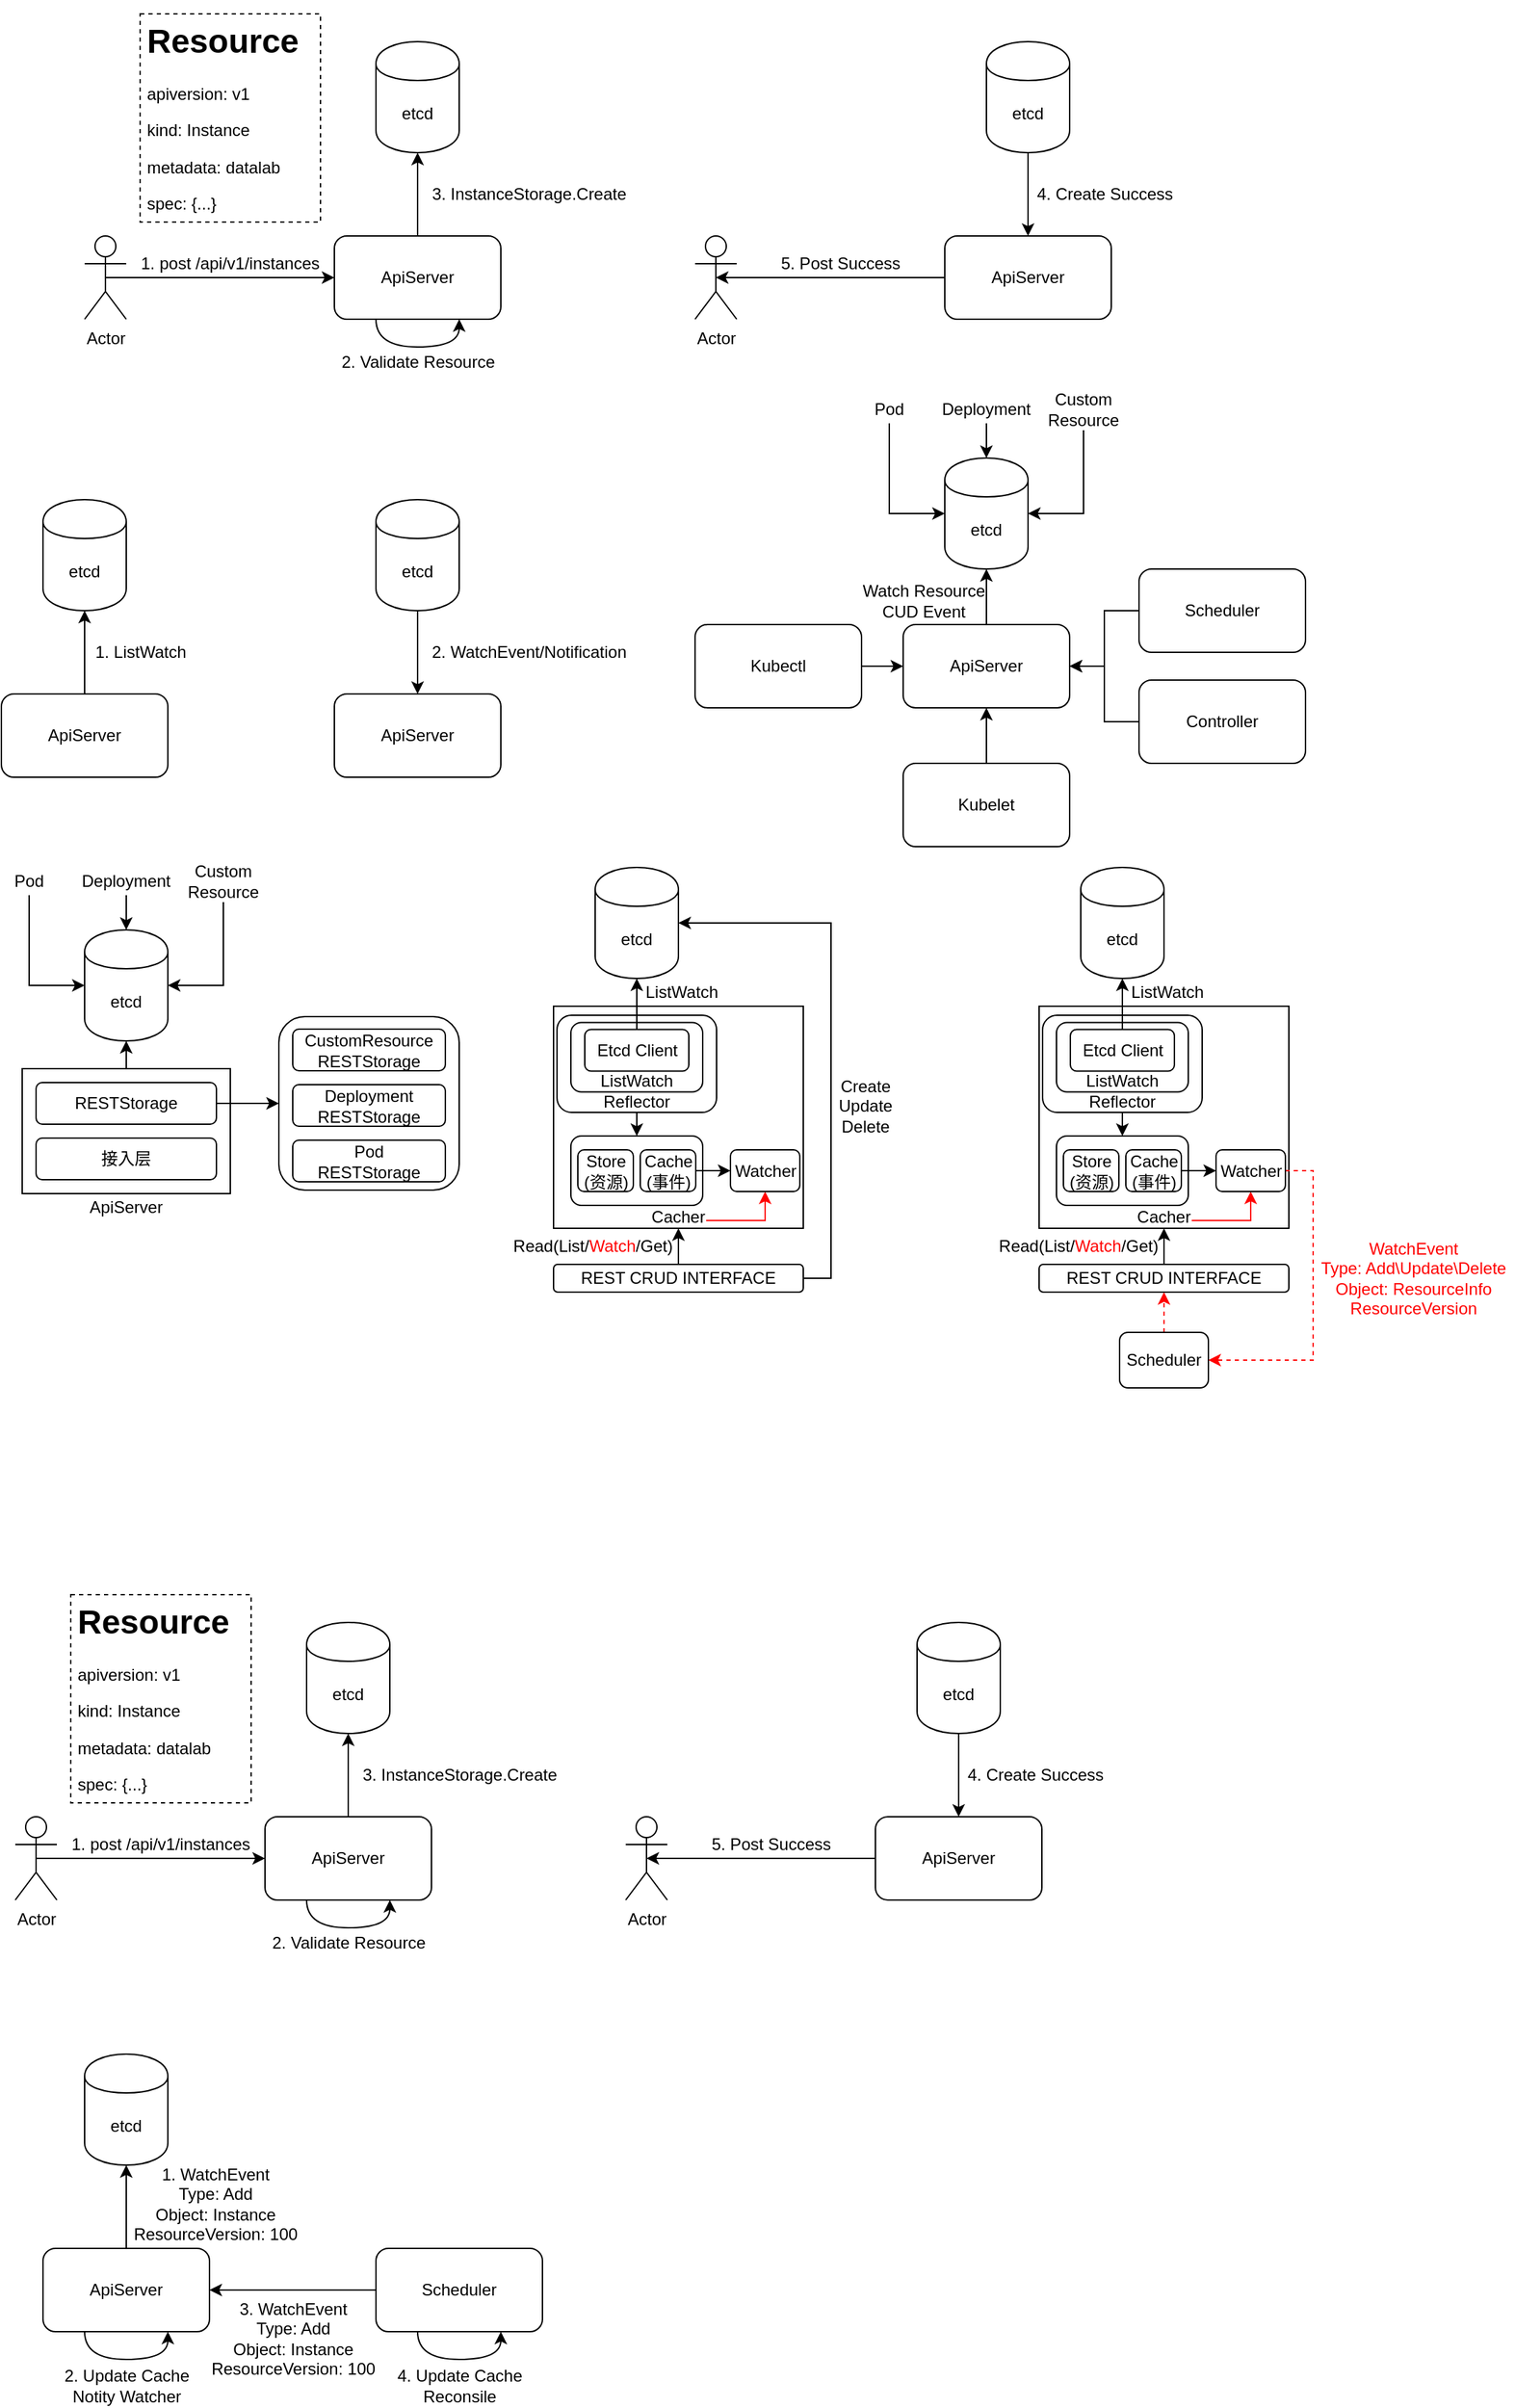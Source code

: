 <mxfile version="12.8.8" type="github">
  <diagram id="9vjQtzVJ7qbeVhoStUTl" name="第 1 页">
    <mxGraphModel dx="788" dy="466" grid="1" gridSize="10" guides="1" tooltips="1" connect="1" arrows="1" fold="1" page="1" pageScale="1" pageWidth="827" pageHeight="1169" math="0" shadow="0">
      <root>
        <mxCell id="0" />
        <mxCell id="1" parent="0" />
        <mxCell id="tA1kky_qQhR9MNmGrfL9-93" value="" style="rounded=1;whiteSpace=wrap;html=1;" vertex="1" parent="1">
          <mxGeometry x="220" y="752.5" width="130" height="125" as="geometry" />
        </mxCell>
        <mxCell id="tA1kky_qQhR9MNmGrfL9-79" style="edgeStyle=orthogonalEdgeStyle;rounded=0;orthogonalLoop=1;jettySize=auto;html=1;exitX=0.5;exitY=0;exitDx=0;exitDy=0;entryX=0.5;entryY=1;entryDx=0;entryDy=0;" edge="1" parent="1" source="tA1kky_qQhR9MNmGrfL9-76">
          <mxGeometry relative="1" as="geometry">
            <mxPoint x="110" y="770" as="targetPoint" />
          </mxGeometry>
        </mxCell>
        <mxCell id="tA1kky_qQhR9MNmGrfL9-76" value="" style="rounded=0;whiteSpace=wrap;html=1;strokeColor=#000000;align=center;" vertex="1" parent="1">
          <mxGeometry x="35" y="790" width="150" height="90" as="geometry" />
        </mxCell>
        <mxCell id="R647riTE8hrRx7rFXN2j-3" style="edgeStyle=orthogonalEdgeStyle;rounded=0;orthogonalLoop=1;jettySize=auto;html=1;exitX=0.5;exitY=0.5;exitDx=0;exitDy=0;exitPerimeter=0;entryX=0;entryY=0.5;entryDx=0;entryDy=0;" parent="1" source="R647riTE8hrRx7rFXN2j-1" target="R647riTE8hrRx7rFXN2j-2" edge="1">
          <mxGeometry relative="1" as="geometry" />
        </mxCell>
        <mxCell id="R647riTE8hrRx7rFXN2j-1" value="Actor" style="shape=umlActor;verticalLabelPosition=bottom;labelBackgroundColor=#ffffff;verticalAlign=top;html=1;outlineConnect=0;" parent="1" vertex="1">
          <mxGeometry x="80" y="190" width="30" height="60" as="geometry" />
        </mxCell>
        <mxCell id="R647riTE8hrRx7rFXN2j-7" style="edgeStyle=orthogonalEdgeStyle;rounded=0;orthogonalLoop=1;jettySize=auto;html=1;exitX=0.5;exitY=0;exitDx=0;exitDy=0;" parent="1" source="R647riTE8hrRx7rFXN2j-2" target="R647riTE8hrRx7rFXN2j-6" edge="1">
          <mxGeometry relative="1" as="geometry" />
        </mxCell>
        <mxCell id="R647riTE8hrRx7rFXN2j-2" value="ApiServer" style="rounded=1;whiteSpace=wrap;html=1;" parent="1" vertex="1">
          <mxGeometry x="260" y="190" width="120" height="60" as="geometry" />
        </mxCell>
        <mxCell id="R647riTE8hrRx7rFXN2j-4" value="&lt;h1&gt;Resource&lt;/h1&gt;&lt;p&gt;apiversion: v1&lt;/p&gt;&lt;p&gt;kind: Instance&lt;/p&gt;&lt;p&gt;metadata: datalab&lt;/p&gt;&lt;p&gt;spec: {...}&lt;/p&gt;" style="text;html=1;spacing=5;spacingTop=-20;whiteSpace=wrap;overflow=hidden;rounded=0;strokeColor=#000000;dashed=1;" parent="1" vertex="1">
          <mxGeometry x="120" y="30" width="130" height="150" as="geometry" />
        </mxCell>
        <mxCell id="R647riTE8hrRx7rFXN2j-5" value="1. post /api/v1/instances" style="text;html=1;strokeColor=none;fillColor=none;align=center;verticalAlign=middle;whiteSpace=wrap;rounded=0;" parent="1" vertex="1">
          <mxGeometry x="100" y="200" width="170" height="20" as="geometry" />
        </mxCell>
        <mxCell id="R647riTE8hrRx7rFXN2j-6" value="etcd" style="shape=cylinder;whiteSpace=wrap;html=1;boundedLbl=1;backgroundOutline=1;" parent="1" vertex="1">
          <mxGeometry x="290" y="50" width="60" height="80" as="geometry" />
        </mxCell>
        <mxCell id="R647riTE8hrRx7rFXN2j-8" value="3. InstanceStorage.Create" style="text;html=1;align=center;verticalAlign=middle;resizable=0;points=[];autosize=1;" parent="1" vertex="1">
          <mxGeometry x="320" y="150" width="160" height="20" as="geometry" />
        </mxCell>
        <mxCell id="R647riTE8hrRx7rFXN2j-10" style="edgeStyle=orthogonalEdgeStyle;curved=1;rounded=0;orthogonalLoop=1;jettySize=auto;html=1;exitX=0.25;exitY=1;exitDx=0;exitDy=0;entryX=0.75;entryY=1;entryDx=0;entryDy=0;" parent="1" source="R647riTE8hrRx7rFXN2j-2" target="R647riTE8hrRx7rFXN2j-2" edge="1">
          <mxGeometry relative="1" as="geometry" />
        </mxCell>
        <mxCell id="R647riTE8hrRx7rFXN2j-11" value="2. Validate Resource" style="text;html=1;align=center;verticalAlign=middle;resizable=0;points=[];autosize=1;" parent="1" vertex="1">
          <mxGeometry x="255" y="271" width="130" height="20" as="geometry" />
        </mxCell>
        <mxCell id="R647riTE8hrRx7rFXN2j-13" value="Actor" style="shape=umlActor;verticalLabelPosition=bottom;labelBackgroundColor=#ffffff;verticalAlign=top;html=1;outlineConnect=0;" parent="1" vertex="1">
          <mxGeometry x="520" y="190" width="30" height="60" as="geometry" />
        </mxCell>
        <mxCell id="R647riTE8hrRx7rFXN2j-24" style="edgeStyle=orthogonalEdgeStyle;curved=1;rounded=0;orthogonalLoop=1;jettySize=auto;html=1;exitX=0;exitY=0.5;exitDx=0;exitDy=0;entryX=0.5;entryY=0.5;entryDx=0;entryDy=0;entryPerimeter=0;" parent="1" source="R647riTE8hrRx7rFXN2j-15" target="R647riTE8hrRx7rFXN2j-13" edge="1">
          <mxGeometry relative="1" as="geometry" />
        </mxCell>
        <mxCell id="R647riTE8hrRx7rFXN2j-15" value="ApiServer" style="rounded=1;whiteSpace=wrap;html=1;" parent="1" vertex="1">
          <mxGeometry x="700" y="190" width="120" height="60" as="geometry" />
        </mxCell>
        <mxCell id="R647riTE8hrRx7rFXN2j-22" style="edgeStyle=orthogonalEdgeStyle;curved=1;rounded=0;orthogonalLoop=1;jettySize=auto;html=1;exitX=0.5;exitY=1;exitDx=0;exitDy=0;" parent="1" source="R647riTE8hrRx7rFXN2j-18" target="R647riTE8hrRx7rFXN2j-15" edge="1">
          <mxGeometry relative="1" as="geometry" />
        </mxCell>
        <mxCell id="R647riTE8hrRx7rFXN2j-18" value="etcd" style="shape=cylinder;whiteSpace=wrap;html=1;boundedLbl=1;backgroundOutline=1;" parent="1" vertex="1">
          <mxGeometry x="730" y="50" width="60" height="80" as="geometry" />
        </mxCell>
        <mxCell id="R647riTE8hrRx7rFXN2j-23" value="4. Create Success" style="text;html=1;align=center;verticalAlign=middle;resizable=0;points=[];autosize=1;" parent="1" vertex="1">
          <mxGeometry x="760" y="150" width="110" height="20" as="geometry" />
        </mxCell>
        <mxCell id="R647riTE8hrRx7rFXN2j-25" value="5. Post Success" style="text;html=1;strokeColor=none;fillColor=none;align=center;verticalAlign=middle;whiteSpace=wrap;rounded=0;" parent="1" vertex="1">
          <mxGeometry x="540" y="200" width="170" height="20" as="geometry" />
        </mxCell>
        <mxCell id="tA1kky_qQhR9MNmGrfL9-27" style="edgeStyle=orthogonalEdgeStyle;rounded=0;orthogonalLoop=1;jettySize=auto;html=1;exitX=0.5;exitY=0;exitDx=0;exitDy=0;" edge="1" source="tA1kky_qQhR9MNmGrfL9-28" target="tA1kky_qQhR9MNmGrfL9-29" parent="1">
          <mxGeometry relative="1" as="geometry" />
        </mxCell>
        <mxCell id="tA1kky_qQhR9MNmGrfL9-28" value="ApiServer" style="rounded=1;whiteSpace=wrap;html=1;" vertex="1" parent="1">
          <mxGeometry x="20" y="520" width="120" height="60" as="geometry" />
        </mxCell>
        <mxCell id="tA1kky_qQhR9MNmGrfL9-29" value="etcd" style="shape=cylinder;whiteSpace=wrap;html=1;boundedLbl=1;backgroundOutline=1;" vertex="1" parent="1">
          <mxGeometry x="50" y="380" width="60" height="80" as="geometry" />
        </mxCell>
        <mxCell id="tA1kky_qQhR9MNmGrfL9-30" value="1. ListWatch" style="text;html=1;align=center;verticalAlign=middle;resizable=0;points=[];autosize=1;" vertex="1" parent="1">
          <mxGeometry x="80" y="480" width="80" height="20" as="geometry" />
        </mxCell>
        <mxCell id="tA1kky_qQhR9MNmGrfL9-32" value="ApiServer" style="rounded=1;whiteSpace=wrap;html=1;" vertex="1" parent="1">
          <mxGeometry x="260" y="520" width="120" height="60" as="geometry" />
        </mxCell>
        <mxCell id="tA1kky_qQhR9MNmGrfL9-35" style="edgeStyle=orthogonalEdgeStyle;rounded=0;orthogonalLoop=1;jettySize=auto;html=1;exitX=0.5;exitY=1;exitDx=0;exitDy=0;" edge="1" parent="1" source="tA1kky_qQhR9MNmGrfL9-33" target="tA1kky_qQhR9MNmGrfL9-32">
          <mxGeometry relative="1" as="geometry" />
        </mxCell>
        <mxCell id="tA1kky_qQhR9MNmGrfL9-33" value="etcd" style="shape=cylinder;whiteSpace=wrap;html=1;boundedLbl=1;backgroundOutline=1;" vertex="1" parent="1">
          <mxGeometry x="290" y="380" width="60" height="80" as="geometry" />
        </mxCell>
        <mxCell id="tA1kky_qQhR9MNmGrfL9-34" value="2. WatchEvent/Notification" style="text;html=1;align=center;verticalAlign=middle;resizable=0;points=[];autosize=1;" vertex="1" parent="1">
          <mxGeometry x="320" y="480" width="160" height="20" as="geometry" />
        </mxCell>
        <mxCell id="tA1kky_qQhR9MNmGrfL9-44" style="edgeStyle=orthogonalEdgeStyle;rounded=0;orthogonalLoop=1;jettySize=auto;html=1;exitX=0.5;exitY=0;exitDx=0;exitDy=0;" edge="1" source="tA1kky_qQhR9MNmGrfL9-45" target="tA1kky_qQhR9MNmGrfL9-46" parent="1">
          <mxGeometry relative="1" as="geometry" />
        </mxCell>
        <mxCell id="tA1kky_qQhR9MNmGrfL9-45" value="ApiServer" style="rounded=1;whiteSpace=wrap;html=1;" vertex="1" parent="1">
          <mxGeometry x="670" y="470" width="120" height="60" as="geometry" />
        </mxCell>
        <mxCell id="tA1kky_qQhR9MNmGrfL9-46" value="etcd" style="shape=cylinder;whiteSpace=wrap;html=1;boundedLbl=1;backgroundOutline=1;" vertex="1" parent="1">
          <mxGeometry x="700" y="350" width="60" height="80" as="geometry" />
        </mxCell>
        <mxCell id="tA1kky_qQhR9MNmGrfL9-54" style="edgeStyle=orthogonalEdgeStyle;rounded=0;orthogonalLoop=1;jettySize=auto;html=1;exitX=0.5;exitY=0;exitDx=0;exitDy=0;entryX=0.5;entryY=1;entryDx=0;entryDy=0;" edge="1" parent="1" source="tA1kky_qQhR9MNmGrfL9-48" target="tA1kky_qQhR9MNmGrfL9-45">
          <mxGeometry relative="1" as="geometry" />
        </mxCell>
        <mxCell id="tA1kky_qQhR9MNmGrfL9-48" value="Kubelet" style="rounded=1;whiteSpace=wrap;html=1;" vertex="1" parent="1">
          <mxGeometry x="670" y="570" width="120" height="60" as="geometry" />
        </mxCell>
        <mxCell id="tA1kky_qQhR9MNmGrfL9-55" style="edgeStyle=orthogonalEdgeStyle;rounded=0;orthogonalLoop=1;jettySize=auto;html=1;exitX=0;exitY=0.5;exitDx=0;exitDy=0;entryX=1;entryY=0.5;entryDx=0;entryDy=0;" edge="1" parent="1" source="tA1kky_qQhR9MNmGrfL9-49" target="tA1kky_qQhR9MNmGrfL9-45">
          <mxGeometry relative="1" as="geometry" />
        </mxCell>
        <mxCell id="tA1kky_qQhR9MNmGrfL9-49" value="Scheduler" style="rounded=1;whiteSpace=wrap;html=1;" vertex="1" parent="1">
          <mxGeometry x="840" y="430" width="120" height="60" as="geometry" />
        </mxCell>
        <mxCell id="tA1kky_qQhR9MNmGrfL9-56" style="edgeStyle=orthogonalEdgeStyle;rounded=0;orthogonalLoop=1;jettySize=auto;html=1;exitX=0;exitY=0.5;exitDx=0;exitDy=0;entryX=1;entryY=0.5;entryDx=0;entryDy=0;" edge="1" parent="1" source="tA1kky_qQhR9MNmGrfL9-50" target="tA1kky_qQhR9MNmGrfL9-45">
          <mxGeometry relative="1" as="geometry" />
        </mxCell>
        <mxCell id="tA1kky_qQhR9MNmGrfL9-50" value="Controller" style="rounded=1;whiteSpace=wrap;html=1;" vertex="1" parent="1">
          <mxGeometry x="840" y="510" width="120" height="60" as="geometry" />
        </mxCell>
        <mxCell id="tA1kky_qQhR9MNmGrfL9-53" style="edgeStyle=orthogonalEdgeStyle;rounded=0;orthogonalLoop=1;jettySize=auto;html=1;exitX=1;exitY=0.5;exitDx=0;exitDy=0;entryX=0;entryY=0.5;entryDx=0;entryDy=0;" edge="1" parent="1" source="tA1kky_qQhR9MNmGrfL9-52" target="tA1kky_qQhR9MNmGrfL9-45">
          <mxGeometry relative="1" as="geometry" />
        </mxCell>
        <mxCell id="tA1kky_qQhR9MNmGrfL9-52" value="Kubectl" style="rounded=1;whiteSpace=wrap;html=1;" vertex="1" parent="1">
          <mxGeometry x="520" y="470" width="120" height="60" as="geometry" />
        </mxCell>
        <mxCell id="tA1kky_qQhR9MNmGrfL9-69" style="edgeStyle=orthogonalEdgeStyle;rounded=0;orthogonalLoop=1;jettySize=auto;html=1;exitX=0.5;exitY=1;exitDx=0;exitDy=0;entryX=0;entryY=0.5;entryDx=0;entryDy=0;" edge="1" parent="1" source="tA1kky_qQhR9MNmGrfL9-66" target="tA1kky_qQhR9MNmGrfL9-46">
          <mxGeometry relative="1" as="geometry" />
        </mxCell>
        <mxCell id="tA1kky_qQhR9MNmGrfL9-66" value="Pod" style="text;html=1;strokeColor=none;fillColor=none;align=center;verticalAlign=middle;whiteSpace=wrap;rounded=0;dashed=1;" vertex="1" parent="1">
          <mxGeometry x="640" y="305" width="40" height="20" as="geometry" />
        </mxCell>
        <mxCell id="tA1kky_qQhR9MNmGrfL9-70" style="edgeStyle=orthogonalEdgeStyle;rounded=0;orthogonalLoop=1;jettySize=auto;html=1;exitX=0.5;exitY=1;exitDx=0;exitDy=0;entryX=0.5;entryY=0;entryDx=0;entryDy=0;" edge="1" parent="1" source="tA1kky_qQhR9MNmGrfL9-67" target="tA1kky_qQhR9MNmGrfL9-46">
          <mxGeometry relative="1" as="geometry">
            <mxPoint x="730" y="335" as="targetPoint" />
          </mxGeometry>
        </mxCell>
        <mxCell id="tA1kky_qQhR9MNmGrfL9-67" value="Deployment" style="text;html=1;strokeColor=none;fillColor=none;align=center;verticalAlign=middle;whiteSpace=wrap;rounded=0;dashed=1;" vertex="1" parent="1">
          <mxGeometry x="710" y="305" width="40" height="20" as="geometry" />
        </mxCell>
        <mxCell id="tA1kky_qQhR9MNmGrfL9-72" style="edgeStyle=orthogonalEdgeStyle;rounded=0;orthogonalLoop=1;jettySize=auto;html=1;exitX=0.5;exitY=1;exitDx=0;exitDy=0;entryX=1;entryY=0.5;entryDx=0;entryDy=0;" edge="1" parent="1" source="tA1kky_qQhR9MNmGrfL9-68" target="tA1kky_qQhR9MNmGrfL9-46">
          <mxGeometry relative="1" as="geometry" />
        </mxCell>
        <mxCell id="tA1kky_qQhR9MNmGrfL9-68" value="Custom Resource" style="text;html=1;strokeColor=none;fillColor=none;align=center;verticalAlign=middle;whiteSpace=wrap;rounded=0;dashed=1;" vertex="1" parent="1">
          <mxGeometry x="780" y="300" width="40" height="30" as="geometry" />
        </mxCell>
        <mxCell id="tA1kky_qQhR9MNmGrfL9-73" value="Watch Resource&lt;br&gt;CUD Event" style="text;html=1;strokeColor=none;fillColor=none;align=center;verticalAlign=middle;whiteSpace=wrap;rounded=0;dashed=1;" vertex="1" parent="1">
          <mxGeometry x="635" y="438" width="100" height="30" as="geometry" />
        </mxCell>
        <mxCell id="tA1kky_qQhR9MNmGrfL9-75" value="接入层" style="rounded=1;whiteSpace=wrap;html=1;" vertex="1" parent="1">
          <mxGeometry x="45" y="840" width="130" height="30" as="geometry" />
        </mxCell>
        <mxCell id="tA1kky_qQhR9MNmGrfL9-80" value="ApiServer" style="text;html=1;strokeColor=none;fillColor=none;align=center;verticalAlign=middle;whiteSpace=wrap;rounded=0;dashed=1;" vertex="1" parent="1">
          <mxGeometry x="90" y="880" width="40" height="20" as="geometry" />
        </mxCell>
        <mxCell id="tA1kky_qQhR9MNmGrfL9-139" style="edgeStyle=none;rounded=0;orthogonalLoop=1;jettySize=auto;html=1;exitX=1;exitY=0.5;exitDx=0;exitDy=0;entryX=0;entryY=0.5;entryDx=0;entryDy=0;endArrow=classic;endFill=1;" edge="1" parent="1" source="tA1kky_qQhR9MNmGrfL9-85" target="tA1kky_qQhR9MNmGrfL9-93">
          <mxGeometry relative="1" as="geometry" />
        </mxCell>
        <mxCell id="tA1kky_qQhR9MNmGrfL9-85" value="RESTStorage" style="rounded=1;whiteSpace=wrap;html=1;" vertex="1" parent="1">
          <mxGeometry x="45" y="800" width="130" height="30" as="geometry" />
        </mxCell>
        <mxCell id="tA1kky_qQhR9MNmGrfL9-86" value="etcd" style="shape=cylinder;whiteSpace=wrap;html=1;boundedLbl=1;backgroundOutline=1;" vertex="1" parent="1">
          <mxGeometry x="80" y="690" width="60" height="80" as="geometry" />
        </mxCell>
        <mxCell id="tA1kky_qQhR9MNmGrfL9-87" style="edgeStyle=orthogonalEdgeStyle;rounded=0;orthogonalLoop=1;jettySize=auto;html=1;exitX=0.5;exitY=1;exitDx=0;exitDy=0;entryX=0;entryY=0.5;entryDx=0;entryDy=0;" edge="1" source="tA1kky_qQhR9MNmGrfL9-88" target="tA1kky_qQhR9MNmGrfL9-86" parent="1">
          <mxGeometry relative="1" as="geometry" />
        </mxCell>
        <mxCell id="tA1kky_qQhR9MNmGrfL9-88" value="Pod" style="text;html=1;strokeColor=none;fillColor=none;align=center;verticalAlign=middle;whiteSpace=wrap;rounded=0;dashed=1;" vertex="1" parent="1">
          <mxGeometry x="20" y="645" width="40" height="20" as="geometry" />
        </mxCell>
        <mxCell id="tA1kky_qQhR9MNmGrfL9-89" style="edgeStyle=orthogonalEdgeStyle;rounded=0;orthogonalLoop=1;jettySize=auto;html=1;exitX=0.5;exitY=1;exitDx=0;exitDy=0;entryX=0.5;entryY=0;entryDx=0;entryDy=0;" edge="1" source="tA1kky_qQhR9MNmGrfL9-90" target="tA1kky_qQhR9MNmGrfL9-86" parent="1">
          <mxGeometry relative="1" as="geometry">
            <mxPoint x="110" y="675" as="targetPoint" />
          </mxGeometry>
        </mxCell>
        <mxCell id="tA1kky_qQhR9MNmGrfL9-90" value="Deployment" style="text;html=1;strokeColor=none;fillColor=none;align=center;verticalAlign=middle;whiteSpace=wrap;rounded=0;dashed=1;" vertex="1" parent="1">
          <mxGeometry x="90" y="645" width="40" height="20" as="geometry" />
        </mxCell>
        <mxCell id="tA1kky_qQhR9MNmGrfL9-91" style="edgeStyle=orthogonalEdgeStyle;rounded=0;orthogonalLoop=1;jettySize=auto;html=1;exitX=0.5;exitY=1;exitDx=0;exitDy=0;entryX=1;entryY=0.5;entryDx=0;entryDy=0;" edge="1" source="tA1kky_qQhR9MNmGrfL9-92" target="tA1kky_qQhR9MNmGrfL9-86" parent="1">
          <mxGeometry relative="1" as="geometry" />
        </mxCell>
        <mxCell id="tA1kky_qQhR9MNmGrfL9-92" value="Custom Resource" style="text;html=1;strokeColor=none;fillColor=none;align=center;verticalAlign=middle;whiteSpace=wrap;rounded=0;dashed=1;" vertex="1" parent="1">
          <mxGeometry x="160" y="640" width="40" height="30" as="geometry" />
        </mxCell>
        <mxCell id="tA1kky_qQhR9MNmGrfL9-94" value="Pod&lt;br&gt;RESTStorage" style="rounded=1;whiteSpace=wrap;html=1;" vertex="1" parent="1">
          <mxGeometry x="230" y="841.5" width="110" height="30" as="geometry" />
        </mxCell>
        <mxCell id="tA1kky_qQhR9MNmGrfL9-95" value="Deployment&lt;br&gt;RESTStorage" style="rounded=1;whiteSpace=wrap;html=1;" vertex="1" parent="1">
          <mxGeometry x="230" y="801.5" width="110" height="30" as="geometry" />
        </mxCell>
        <mxCell id="tA1kky_qQhR9MNmGrfL9-96" value="CustomResource&lt;br&gt;RESTStorage" style="rounded=1;whiteSpace=wrap;html=1;" vertex="1" parent="1">
          <mxGeometry x="230" y="761.5" width="110" height="30" as="geometry" />
        </mxCell>
        <mxCell id="tA1kky_qQhR9MNmGrfL9-108" value="" style="rounded=0;whiteSpace=wrap;html=1;strokeColor=#000000;align=center;" vertex="1" parent="1">
          <mxGeometry x="418" y="745" width="180" height="160" as="geometry" />
        </mxCell>
        <mxCell id="tA1kky_qQhR9MNmGrfL9-145" style="edgeStyle=orthogonalEdgeStyle;rounded=0;orthogonalLoop=1;jettySize=auto;html=1;exitX=1;exitY=0.75;exitDx=0;exitDy=0;entryX=0.5;entryY=1;entryDx=0;entryDy=0;endArrow=classic;endFill=1;strokeColor=#FF0000;" edge="1" parent="1" source="tA1kky_qQhR9MNmGrfL9-127" target="tA1kky_qQhR9MNmGrfL9-107">
          <mxGeometry relative="1" as="geometry" />
        </mxCell>
        <mxCell id="tA1kky_qQhR9MNmGrfL9-127" value="Cacher" style="text;html=1;strokeColor=none;fillColor=none;align=center;verticalAlign=middle;whiteSpace=wrap;rounded=0;" vertex="1" parent="1">
          <mxGeometry x="488" y="892.25" width="40" height="9.5" as="geometry" />
        </mxCell>
        <mxCell id="tA1kky_qQhR9MNmGrfL9-136" style="edgeStyle=none;rounded=0;orthogonalLoop=1;jettySize=auto;html=1;exitX=0.5;exitY=0;exitDx=0;exitDy=0;entryX=0.5;entryY=1;entryDx=0;entryDy=0;endArrow=classic;endFill=1;" edge="1" parent="1" source="tA1kky_qQhR9MNmGrfL9-130" target="tA1kky_qQhR9MNmGrfL9-108">
          <mxGeometry relative="1" as="geometry" />
        </mxCell>
        <mxCell id="tA1kky_qQhR9MNmGrfL9-141" style="edgeStyle=orthogonalEdgeStyle;rounded=0;orthogonalLoop=1;jettySize=auto;html=1;exitX=1;exitY=0.5;exitDx=0;exitDy=0;entryX=1;entryY=0.5;entryDx=0;entryDy=0;endArrow=classic;endFill=1;" edge="1" parent="1" source="tA1kky_qQhR9MNmGrfL9-130" target="tA1kky_qQhR9MNmGrfL9-137">
          <mxGeometry relative="1" as="geometry" />
        </mxCell>
        <mxCell id="tA1kky_qQhR9MNmGrfL9-130" value="REST CRUD INTERFACE" style="rounded=1;whiteSpace=wrap;html=1;" vertex="1" parent="1">
          <mxGeometry x="418" y="931" width="180" height="20" as="geometry" />
        </mxCell>
        <mxCell id="tA1kky_qQhR9MNmGrfL9-120" value="" style="rounded=1;whiteSpace=wrap;html=1;" vertex="1" parent="1">
          <mxGeometry x="420.5" y="751.5" width="115" height="70" as="geometry" />
        </mxCell>
        <mxCell id="tA1kky_qQhR9MNmGrfL9-116" value="" style="rounded=1;whiteSpace=wrap;html=1;" vertex="1" parent="1">
          <mxGeometry x="430.5" y="756.75" width="95" height="50" as="geometry" />
        </mxCell>
        <mxCell id="tA1kky_qQhR9MNmGrfL9-104" value="" style="rounded=1;whiteSpace=wrap;html=1;strokeColor=#000000;align=center;" vertex="1" parent="1">
          <mxGeometry x="430.5" y="838.5" width="95" height="50" as="geometry" />
        </mxCell>
        <mxCell id="tA1kky_qQhR9MNmGrfL9-124" style="rounded=0;orthogonalLoop=1;jettySize=auto;html=1;exitX=0.5;exitY=1;exitDx=0;exitDy=0;entryX=0.5;entryY=0;entryDx=0;entryDy=0;endArrow=classic;endFill=1;" edge="1" parent="1" source="tA1kky_qQhR9MNmGrfL9-120" target="tA1kky_qQhR9MNmGrfL9-104">
          <mxGeometry relative="1" as="geometry" />
        </mxCell>
        <mxCell id="tA1kky_qQhR9MNmGrfL9-106" value="" style="group" vertex="1" connectable="0" parent="1">
          <mxGeometry x="435.5" y="848.5" width="85" height="30" as="geometry" />
        </mxCell>
        <mxCell id="tA1kky_qQhR9MNmGrfL9-102" value="Cache&lt;br&gt;(事件)" style="rounded=1;whiteSpace=wrap;html=1;" vertex="1" parent="tA1kky_qQhR9MNmGrfL9-106">
          <mxGeometry x="45" width="40" height="30" as="geometry" />
        </mxCell>
        <mxCell id="tA1kky_qQhR9MNmGrfL9-103" value="Store&lt;br&gt;(资源)" style="rounded=1;whiteSpace=wrap;html=1;" vertex="1" parent="tA1kky_qQhR9MNmGrfL9-106">
          <mxGeometry width="40" height="30" as="geometry" />
        </mxCell>
        <mxCell id="tA1kky_qQhR9MNmGrfL9-107" value="Watcher" style="rounded=1;whiteSpace=wrap;html=1;" vertex="1" parent="1">
          <mxGeometry x="545.5" y="848.5" width="50" height="30" as="geometry" />
        </mxCell>
        <mxCell id="tA1kky_qQhR9MNmGrfL9-114" style="edgeStyle=none;rounded=0;orthogonalLoop=1;jettySize=auto;html=1;exitX=1;exitY=0.5;exitDx=0;exitDy=0;entryX=0;entryY=0.5;entryDx=0;entryDy=0;endArrow=classic;endFill=1;" edge="1" parent="1" source="tA1kky_qQhR9MNmGrfL9-102" target="tA1kky_qQhR9MNmGrfL9-107">
          <mxGeometry relative="1" as="geometry" />
        </mxCell>
        <mxCell id="tA1kky_qQhR9MNmGrfL9-138" style="edgeStyle=none;rounded=0;orthogonalLoop=1;jettySize=auto;html=1;exitX=0.5;exitY=0;exitDx=0;exitDy=0;entryX=0.5;entryY=1;entryDx=0;entryDy=0;endArrow=classic;endFill=1;" edge="1" parent="1" source="tA1kky_qQhR9MNmGrfL9-115" target="tA1kky_qQhR9MNmGrfL9-137">
          <mxGeometry relative="1" as="geometry" />
        </mxCell>
        <mxCell id="tA1kky_qQhR9MNmGrfL9-115" value="Etcd Client" style="rounded=1;whiteSpace=wrap;html=1;" vertex="1" parent="1">
          <mxGeometry x="440.5" y="761.75" width="75" height="30" as="geometry" />
        </mxCell>
        <mxCell id="tA1kky_qQhR9MNmGrfL9-119" value="ListWatch" style="text;html=1;strokeColor=none;fillColor=none;align=center;verticalAlign=middle;whiteSpace=wrap;rounded=0;" vertex="1" parent="1">
          <mxGeometry x="443" y="793.75" width="70" height="10" as="geometry" />
        </mxCell>
        <mxCell id="tA1kky_qQhR9MNmGrfL9-121" value="Reflector" style="text;html=1;strokeColor=none;fillColor=none;align=center;verticalAlign=middle;whiteSpace=wrap;rounded=0;" vertex="1" parent="1">
          <mxGeometry x="443" y="808.75" width="70" height="10" as="geometry" />
        </mxCell>
        <mxCell id="tA1kky_qQhR9MNmGrfL9-137" value="etcd" style="shape=cylinder;whiteSpace=wrap;html=1;boundedLbl=1;backgroundOutline=1;" vertex="1" parent="1">
          <mxGeometry x="448" y="645" width="60" height="80" as="geometry" />
        </mxCell>
        <mxCell id="tA1kky_qQhR9MNmGrfL9-140" value="Read(List/&lt;font color=&quot;#ff0000&quot;&gt;Watch&lt;/font&gt;/Get)" style="text;html=1;strokeColor=none;fillColor=none;align=center;verticalAlign=middle;whiteSpace=wrap;rounded=0;" vertex="1" parent="1">
          <mxGeometry x="385" y="908" width="122.5" height="20" as="geometry" />
        </mxCell>
        <mxCell id="tA1kky_qQhR9MNmGrfL9-142" value="Create&lt;br&gt;Update&lt;br&gt;Delete" style="text;html=1;strokeColor=none;fillColor=none;align=center;verticalAlign=middle;whiteSpace=wrap;rounded=0;" vertex="1" parent="1">
          <mxGeometry x="618" y="791.75" width="50" height="50" as="geometry" />
        </mxCell>
        <mxCell id="tA1kky_qQhR9MNmGrfL9-143" value="ListWatch" style="text;html=1;strokeColor=none;fillColor=none;align=center;verticalAlign=middle;whiteSpace=wrap;rounded=0;" vertex="1" parent="1">
          <mxGeometry x="479" y="725" width="62.5" height="20" as="geometry" />
        </mxCell>
        <mxCell id="tA1kky_qQhR9MNmGrfL9-147" value="" style="rounded=0;whiteSpace=wrap;html=1;strokeColor=#000000;align=center;" vertex="1" parent="1">
          <mxGeometry x="768" y="745" width="180" height="160" as="geometry" />
        </mxCell>
        <mxCell id="tA1kky_qQhR9MNmGrfL9-148" style="edgeStyle=orthogonalEdgeStyle;rounded=0;orthogonalLoop=1;jettySize=auto;html=1;exitX=1;exitY=0.75;exitDx=0;exitDy=0;entryX=0.5;entryY=1;entryDx=0;entryDy=0;endArrow=classic;endFill=1;strokeColor=#FF0000;" edge="1" source="tA1kky_qQhR9MNmGrfL9-149" target="tA1kky_qQhR9MNmGrfL9-160" parent="1">
          <mxGeometry relative="1" as="geometry" />
        </mxCell>
        <mxCell id="tA1kky_qQhR9MNmGrfL9-149" value="Cacher" style="text;html=1;strokeColor=none;fillColor=none;align=center;verticalAlign=middle;whiteSpace=wrap;rounded=0;" vertex="1" parent="1">
          <mxGeometry x="838" y="892.25" width="40" height="9.5" as="geometry" />
        </mxCell>
        <mxCell id="tA1kky_qQhR9MNmGrfL9-150" style="edgeStyle=none;rounded=0;orthogonalLoop=1;jettySize=auto;html=1;exitX=0.5;exitY=0;exitDx=0;exitDy=0;entryX=0.5;entryY=1;entryDx=0;entryDy=0;endArrow=classic;endFill=1;" edge="1" source="tA1kky_qQhR9MNmGrfL9-152" target="tA1kky_qQhR9MNmGrfL9-147" parent="1">
          <mxGeometry relative="1" as="geometry" />
        </mxCell>
        <mxCell id="tA1kky_qQhR9MNmGrfL9-152" value="REST CRUD INTERFACE" style="rounded=1;whiteSpace=wrap;html=1;" vertex="1" parent="1">
          <mxGeometry x="768" y="931" width="180" height="20" as="geometry" />
        </mxCell>
        <mxCell id="tA1kky_qQhR9MNmGrfL9-153" value="" style="rounded=1;whiteSpace=wrap;html=1;" vertex="1" parent="1">
          <mxGeometry x="770.5" y="751.5" width="115" height="70" as="geometry" />
        </mxCell>
        <mxCell id="tA1kky_qQhR9MNmGrfL9-154" value="" style="rounded=1;whiteSpace=wrap;html=1;" vertex="1" parent="1">
          <mxGeometry x="780.5" y="756.75" width="95" height="50" as="geometry" />
        </mxCell>
        <mxCell id="tA1kky_qQhR9MNmGrfL9-155" value="" style="rounded=1;whiteSpace=wrap;html=1;strokeColor=#000000;align=center;" vertex="1" parent="1">
          <mxGeometry x="780.5" y="838.5" width="95" height="50" as="geometry" />
        </mxCell>
        <mxCell id="tA1kky_qQhR9MNmGrfL9-156" style="rounded=0;orthogonalLoop=1;jettySize=auto;html=1;exitX=0.5;exitY=1;exitDx=0;exitDy=0;entryX=0.5;entryY=0;entryDx=0;entryDy=0;endArrow=classic;endFill=1;" edge="1" source="tA1kky_qQhR9MNmGrfL9-153" target="tA1kky_qQhR9MNmGrfL9-155" parent="1">
          <mxGeometry relative="1" as="geometry" />
        </mxCell>
        <mxCell id="tA1kky_qQhR9MNmGrfL9-157" value="" style="group" vertex="1" connectable="0" parent="1">
          <mxGeometry x="785.5" y="848.5" width="85" height="30" as="geometry" />
        </mxCell>
        <mxCell id="tA1kky_qQhR9MNmGrfL9-158" value="Cache&lt;br&gt;(事件)" style="rounded=1;whiteSpace=wrap;html=1;" vertex="1" parent="tA1kky_qQhR9MNmGrfL9-157">
          <mxGeometry x="45" width="40" height="30" as="geometry" />
        </mxCell>
        <mxCell id="tA1kky_qQhR9MNmGrfL9-159" value="Store&lt;br&gt;(资源)" style="rounded=1;whiteSpace=wrap;html=1;" vertex="1" parent="tA1kky_qQhR9MNmGrfL9-157">
          <mxGeometry width="40" height="30" as="geometry" />
        </mxCell>
        <mxCell id="tA1kky_qQhR9MNmGrfL9-173" style="edgeStyle=orthogonalEdgeStyle;rounded=0;orthogonalLoop=1;jettySize=auto;html=1;exitX=1;exitY=0.5;exitDx=0;exitDy=0;entryX=1;entryY=0.5;entryDx=0;entryDy=0;dashed=1;endArrow=classic;endFill=1;strokeColor=#FF0000;" edge="1" parent="1" source="tA1kky_qQhR9MNmGrfL9-160" target="tA1kky_qQhR9MNmGrfL9-171">
          <mxGeometry relative="1" as="geometry" />
        </mxCell>
        <mxCell id="tA1kky_qQhR9MNmGrfL9-160" value="Watcher" style="rounded=1;whiteSpace=wrap;html=1;" vertex="1" parent="1">
          <mxGeometry x="895.5" y="848.5" width="50" height="30" as="geometry" />
        </mxCell>
        <mxCell id="tA1kky_qQhR9MNmGrfL9-161" style="edgeStyle=none;rounded=0;orthogonalLoop=1;jettySize=auto;html=1;exitX=1;exitY=0.5;exitDx=0;exitDy=0;entryX=0;entryY=0.5;entryDx=0;entryDy=0;endArrow=classic;endFill=1;" edge="1" source="tA1kky_qQhR9MNmGrfL9-158" target="tA1kky_qQhR9MNmGrfL9-160" parent="1">
          <mxGeometry relative="1" as="geometry" />
        </mxCell>
        <mxCell id="tA1kky_qQhR9MNmGrfL9-162" style="edgeStyle=none;rounded=0;orthogonalLoop=1;jettySize=auto;html=1;exitX=0.5;exitY=0;exitDx=0;exitDy=0;entryX=0.5;entryY=1;entryDx=0;entryDy=0;endArrow=classic;endFill=1;" edge="1" source="tA1kky_qQhR9MNmGrfL9-163" target="tA1kky_qQhR9MNmGrfL9-166" parent="1">
          <mxGeometry relative="1" as="geometry" />
        </mxCell>
        <mxCell id="tA1kky_qQhR9MNmGrfL9-163" value="Etcd Client" style="rounded=1;whiteSpace=wrap;html=1;" vertex="1" parent="1">
          <mxGeometry x="790.5" y="761.75" width="75" height="30" as="geometry" />
        </mxCell>
        <mxCell id="tA1kky_qQhR9MNmGrfL9-164" value="ListWatch" style="text;html=1;strokeColor=none;fillColor=none;align=center;verticalAlign=middle;whiteSpace=wrap;rounded=0;" vertex="1" parent="1">
          <mxGeometry x="793" y="793.75" width="70" height="10" as="geometry" />
        </mxCell>
        <mxCell id="tA1kky_qQhR9MNmGrfL9-165" value="Reflector" style="text;html=1;strokeColor=none;fillColor=none;align=center;verticalAlign=middle;whiteSpace=wrap;rounded=0;" vertex="1" parent="1">
          <mxGeometry x="793" y="808.75" width="70" height="10" as="geometry" />
        </mxCell>
        <mxCell id="tA1kky_qQhR9MNmGrfL9-166" value="etcd" style="shape=cylinder;whiteSpace=wrap;html=1;boundedLbl=1;backgroundOutline=1;" vertex="1" parent="1">
          <mxGeometry x="798" y="645" width="60" height="80" as="geometry" />
        </mxCell>
        <mxCell id="tA1kky_qQhR9MNmGrfL9-167" value="Read(List/&lt;font color=&quot;#ff0000&quot;&gt;Watch&lt;/font&gt;/Get)" style="text;html=1;strokeColor=none;fillColor=none;align=center;verticalAlign=middle;whiteSpace=wrap;rounded=0;" vertex="1" parent="1">
          <mxGeometry x="735" y="908" width="122.5" height="20" as="geometry" />
        </mxCell>
        <mxCell id="tA1kky_qQhR9MNmGrfL9-169" value="ListWatch" style="text;html=1;strokeColor=none;fillColor=none;align=center;verticalAlign=middle;whiteSpace=wrap;rounded=0;" vertex="1" parent="1">
          <mxGeometry x="829" y="725" width="62.5" height="20" as="geometry" />
        </mxCell>
        <mxCell id="tA1kky_qQhR9MNmGrfL9-172" style="edgeStyle=orthogonalEdgeStyle;rounded=0;orthogonalLoop=1;jettySize=auto;html=1;exitX=0.5;exitY=0;exitDx=0;exitDy=0;entryX=0.5;entryY=1;entryDx=0;entryDy=0;endArrow=classic;endFill=1;strokeColor=#FF0000;dashed=1;" edge="1" parent="1" source="tA1kky_qQhR9MNmGrfL9-171" target="tA1kky_qQhR9MNmGrfL9-152">
          <mxGeometry relative="1" as="geometry" />
        </mxCell>
        <mxCell id="tA1kky_qQhR9MNmGrfL9-171" value="Scheduler" style="rounded=1;whiteSpace=wrap;html=1;" vertex="1" parent="1">
          <mxGeometry x="826" y="980" width="64" height="40" as="geometry" />
        </mxCell>
        <mxCell id="tA1kky_qQhR9MNmGrfL9-174" value="WatchEvent&lt;br&gt;Type: Add\Update\Delete&lt;br&gt;Object: ResourceInfo&lt;br&gt;ResourceVersion" style="text;html=1;strokeColor=none;fillColor=none;align=center;verticalAlign=middle;whiteSpace=wrap;rounded=0;fontColor=#FF0000;" vertex="1" parent="1">
          <mxGeometry x="966" y="907" width="144" height="68" as="geometry" />
        </mxCell>
        <mxCell id="tA1kky_qQhR9MNmGrfL9-175" style="edgeStyle=orthogonalEdgeStyle;rounded=0;orthogonalLoop=1;jettySize=auto;html=1;exitX=0.5;exitY=0.5;exitDx=0;exitDy=0;exitPerimeter=0;entryX=0;entryY=0.5;entryDx=0;entryDy=0;" edge="1" source="tA1kky_qQhR9MNmGrfL9-176" target="tA1kky_qQhR9MNmGrfL9-178" parent="1">
          <mxGeometry relative="1" as="geometry" />
        </mxCell>
        <mxCell id="tA1kky_qQhR9MNmGrfL9-176" value="Actor" style="shape=umlActor;verticalLabelPosition=bottom;labelBackgroundColor=#ffffff;verticalAlign=top;html=1;outlineConnect=0;" vertex="1" parent="1">
          <mxGeometry x="30" y="1329" width="30" height="60" as="geometry" />
        </mxCell>
        <mxCell id="tA1kky_qQhR9MNmGrfL9-177" style="edgeStyle=orthogonalEdgeStyle;rounded=0;orthogonalLoop=1;jettySize=auto;html=1;exitX=0.5;exitY=0;exitDx=0;exitDy=0;" edge="1" source="tA1kky_qQhR9MNmGrfL9-178" target="tA1kky_qQhR9MNmGrfL9-181" parent="1">
          <mxGeometry relative="1" as="geometry" />
        </mxCell>
        <mxCell id="tA1kky_qQhR9MNmGrfL9-178" value="ApiServer" style="rounded=1;whiteSpace=wrap;html=1;" vertex="1" parent="1">
          <mxGeometry x="210" y="1329" width="120" height="60" as="geometry" />
        </mxCell>
        <mxCell id="tA1kky_qQhR9MNmGrfL9-179" value="&lt;h1&gt;Resource&lt;/h1&gt;&lt;p&gt;apiversion: v1&lt;/p&gt;&lt;p&gt;kind: Instance&lt;/p&gt;&lt;p&gt;metadata: datalab&lt;/p&gt;&lt;p&gt;spec: {...}&lt;/p&gt;" style="text;html=1;spacing=5;spacingTop=-20;whiteSpace=wrap;overflow=hidden;rounded=0;strokeColor=#000000;dashed=1;" vertex="1" parent="1">
          <mxGeometry x="70" y="1169" width="130" height="150" as="geometry" />
        </mxCell>
        <mxCell id="tA1kky_qQhR9MNmGrfL9-180" value="1. post /api/v1/instances" style="text;html=1;strokeColor=none;fillColor=none;align=center;verticalAlign=middle;whiteSpace=wrap;rounded=0;" vertex="1" parent="1">
          <mxGeometry x="50" y="1339" width="170" height="20" as="geometry" />
        </mxCell>
        <mxCell id="tA1kky_qQhR9MNmGrfL9-181" value="etcd" style="shape=cylinder;whiteSpace=wrap;html=1;boundedLbl=1;backgroundOutline=1;" vertex="1" parent="1">
          <mxGeometry x="240" y="1189" width="60" height="80" as="geometry" />
        </mxCell>
        <mxCell id="tA1kky_qQhR9MNmGrfL9-182" value="3. InstanceStorage.Create" style="text;html=1;align=center;verticalAlign=middle;resizable=0;points=[];autosize=1;" vertex="1" parent="1">
          <mxGeometry x="270" y="1289" width="160" height="20" as="geometry" />
        </mxCell>
        <mxCell id="tA1kky_qQhR9MNmGrfL9-183" style="edgeStyle=orthogonalEdgeStyle;curved=1;rounded=0;orthogonalLoop=1;jettySize=auto;html=1;exitX=0.25;exitY=1;exitDx=0;exitDy=0;entryX=0.75;entryY=1;entryDx=0;entryDy=0;" edge="1" source="tA1kky_qQhR9MNmGrfL9-178" target="tA1kky_qQhR9MNmGrfL9-178" parent="1">
          <mxGeometry relative="1" as="geometry" />
        </mxCell>
        <mxCell id="tA1kky_qQhR9MNmGrfL9-184" value="2. Validate Resource" style="text;html=1;align=center;verticalAlign=middle;resizable=0;points=[];autosize=1;" vertex="1" parent="1">
          <mxGeometry x="205" y="1410" width="130" height="20" as="geometry" />
        </mxCell>
        <mxCell id="tA1kky_qQhR9MNmGrfL9-185" value="Actor" style="shape=umlActor;verticalLabelPosition=bottom;labelBackgroundColor=#ffffff;verticalAlign=top;html=1;outlineConnect=0;" vertex="1" parent="1">
          <mxGeometry x="470" y="1329" width="30" height="60" as="geometry" />
        </mxCell>
        <mxCell id="tA1kky_qQhR9MNmGrfL9-186" style="edgeStyle=orthogonalEdgeStyle;curved=1;rounded=0;orthogonalLoop=1;jettySize=auto;html=1;exitX=0;exitY=0.5;exitDx=0;exitDy=0;entryX=0.5;entryY=0.5;entryDx=0;entryDy=0;entryPerimeter=0;" edge="1" source="tA1kky_qQhR9MNmGrfL9-187" target="tA1kky_qQhR9MNmGrfL9-185" parent="1">
          <mxGeometry relative="1" as="geometry" />
        </mxCell>
        <mxCell id="tA1kky_qQhR9MNmGrfL9-187" value="ApiServer" style="rounded=1;whiteSpace=wrap;html=1;" vertex="1" parent="1">
          <mxGeometry x="650" y="1329" width="120" height="60" as="geometry" />
        </mxCell>
        <mxCell id="tA1kky_qQhR9MNmGrfL9-188" style="edgeStyle=orthogonalEdgeStyle;curved=1;rounded=0;orthogonalLoop=1;jettySize=auto;html=1;exitX=0.5;exitY=1;exitDx=0;exitDy=0;" edge="1" source="tA1kky_qQhR9MNmGrfL9-189" target="tA1kky_qQhR9MNmGrfL9-187" parent="1">
          <mxGeometry relative="1" as="geometry" />
        </mxCell>
        <mxCell id="tA1kky_qQhR9MNmGrfL9-189" value="etcd" style="shape=cylinder;whiteSpace=wrap;html=1;boundedLbl=1;backgroundOutline=1;" vertex="1" parent="1">
          <mxGeometry x="680" y="1189" width="60" height="80" as="geometry" />
        </mxCell>
        <mxCell id="tA1kky_qQhR9MNmGrfL9-190" value="4. Create Success" style="text;html=1;align=center;verticalAlign=middle;resizable=0;points=[];autosize=1;" vertex="1" parent="1">
          <mxGeometry x="710" y="1289" width="110" height="20" as="geometry" />
        </mxCell>
        <mxCell id="tA1kky_qQhR9MNmGrfL9-191" value="5. Post Success" style="text;html=1;strokeColor=none;fillColor=none;align=center;verticalAlign=middle;whiteSpace=wrap;rounded=0;" vertex="1" parent="1">
          <mxGeometry x="490" y="1339" width="170" height="20" as="geometry" />
        </mxCell>
        <mxCell id="tA1kky_qQhR9MNmGrfL9-192" value="ApiServer" style="rounded=1;whiteSpace=wrap;html=1;" vertex="1" parent="1">
          <mxGeometry x="50" y="1640" width="120" height="60" as="geometry" />
        </mxCell>
        <mxCell id="tA1kky_qQhR9MNmGrfL9-194" value="etcd" style="shape=cylinder;whiteSpace=wrap;html=1;boundedLbl=1;backgroundOutline=1;" vertex="1" parent="1">
          <mxGeometry x="80" y="1500" width="60" height="80" as="geometry" />
        </mxCell>
        <mxCell id="tA1kky_qQhR9MNmGrfL9-202" style="rounded=0;orthogonalLoop=1;jettySize=auto;html=1;endArrow=classic;endFill=1;strokeColor=#000000;fontColor=#000000;entryX=0.5;entryY=1;entryDx=0;entryDy=0;" edge="1" parent="1" source="tA1kky_qQhR9MNmGrfL9-192" target="tA1kky_qQhR9MNmGrfL9-194">
          <mxGeometry relative="1" as="geometry">
            <mxPoint x="80" y="1590" as="targetPoint" />
          </mxGeometry>
        </mxCell>
        <mxCell id="tA1kky_qQhR9MNmGrfL9-196" value="1. WatchEvent&lt;br&gt;Type: Add&lt;br&gt;Object: Instance&lt;br&gt;ResourceVersion: 100" style="text;html=1;fontColor=#000000;align=center;" vertex="1" parent="1">
          <mxGeometry x="114" y="1573" width="120" height="70" as="geometry" />
        </mxCell>
        <mxCell id="tA1kky_qQhR9MNmGrfL9-198" style="edgeStyle=orthogonalEdgeStyle;rounded=0;orthogonalLoop=1;jettySize=auto;html=1;exitX=0.25;exitY=1;exitDx=0;exitDy=0;entryX=0.75;entryY=1;entryDx=0;entryDy=0;endArrow=classic;endFill=1;strokeColor=#000000;fontColor=#000000;curved=1;" edge="1" parent="1" source="tA1kky_qQhR9MNmGrfL9-192" target="tA1kky_qQhR9MNmGrfL9-192">
          <mxGeometry relative="1" as="geometry" />
        </mxCell>
        <mxCell id="tA1kky_qQhR9MNmGrfL9-199" value="2. Update Cache&lt;br&gt;Notity Watcher" style="text;html=1;align=center;verticalAlign=middle;resizable=0;points=[];autosize=1;" vertex="1" parent="1">
          <mxGeometry x="55" y="1724" width="110" height="30" as="geometry" />
        </mxCell>
        <mxCell id="tA1kky_qQhR9MNmGrfL9-201" style="edgeStyle=orthogonalEdgeStyle;curved=1;rounded=0;orthogonalLoop=1;jettySize=auto;html=1;exitX=0;exitY=0.5;exitDx=0;exitDy=0;entryX=1;entryY=0.5;entryDx=0;entryDy=0;endArrow=classic;endFill=1;strokeColor=#000000;fontColor=#000000;" edge="1" parent="1" source="tA1kky_qQhR9MNmGrfL9-200" target="tA1kky_qQhR9MNmGrfL9-192">
          <mxGeometry relative="1" as="geometry" />
        </mxCell>
        <mxCell id="tA1kky_qQhR9MNmGrfL9-200" value="Scheduler" style="rounded=1;whiteSpace=wrap;html=1;" vertex="1" parent="1">
          <mxGeometry x="290" y="1640" width="120" height="60" as="geometry" />
        </mxCell>
        <mxCell id="tA1kky_qQhR9MNmGrfL9-204" value="3. WatchEvent&lt;br&gt;Type: Add&lt;br&gt;Object: Instance&lt;br&gt;ResourceVersion: 100" style="text;html=1;fontColor=#000000;align=center;" vertex="1" parent="1">
          <mxGeometry x="170" y="1670" width="120" height="70" as="geometry" />
        </mxCell>
        <mxCell id="tA1kky_qQhR9MNmGrfL9-208" style="edgeStyle=orthogonalEdgeStyle;curved=1;rounded=0;orthogonalLoop=1;jettySize=auto;html=1;exitX=0.25;exitY=1;exitDx=0;exitDy=0;entryX=0.75;entryY=1;entryDx=0;entryDy=0;endArrow=classic;endFill=1;strokeColor=#000000;fontColor=#000000;" edge="1" parent="1" source="tA1kky_qQhR9MNmGrfL9-200" target="tA1kky_qQhR9MNmGrfL9-200">
          <mxGeometry relative="1" as="geometry" />
        </mxCell>
        <mxCell id="tA1kky_qQhR9MNmGrfL9-209" value="4. Update Cache&lt;br&gt;Reconsile" style="text;html=1;align=center;verticalAlign=middle;resizable=0;points=[];autosize=1;" vertex="1" parent="1">
          <mxGeometry x="295" y="1724" width="110" height="30" as="geometry" />
        </mxCell>
      </root>
    </mxGraphModel>
  </diagram>
</mxfile>
